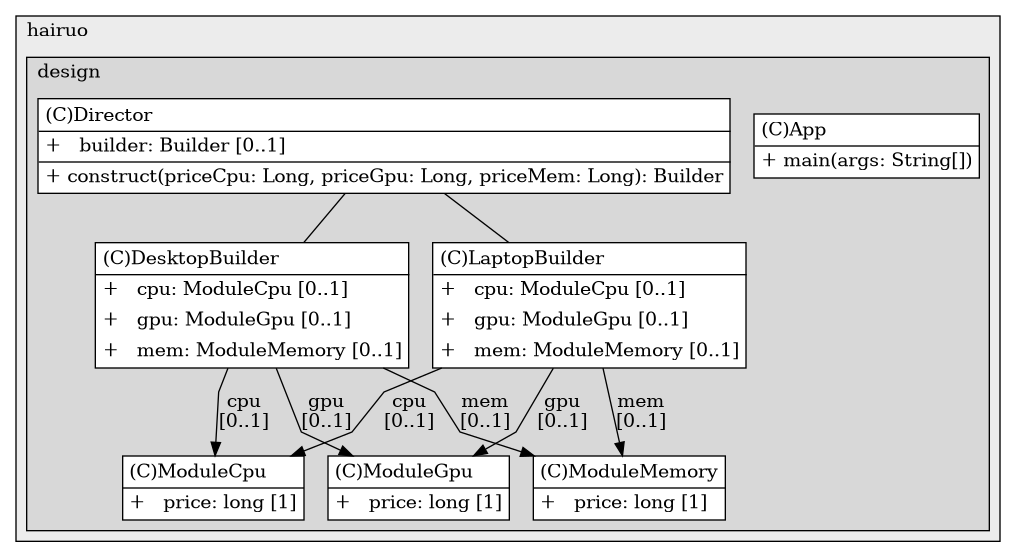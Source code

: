 @startuml

/' diagram meta data start
config=StructureConfiguration;
{
  "projectClassification": {
    "searchMode": "OpenProject", // OpenProject, AllProjects
    "includedProjects": "",
    "pathEndKeywords": "*.impl",
    "isClientPath": "",
    "isClientName": "",
    "isTestPath": "",
    "isTestName": "",
    "isMappingPath": "",
    "isMappingName": "",
    "isDataAccessPath": "",
    "isDataAccessName": "",
    "isDataStructurePath": "",
    "isDataStructureName": "",
    "isInterfaceStructuresPath": "",
    "isInterfaceStructuresName": "",
    "isEntryPointPath": "",
    "isEntryPointName": "",
    "treatFinalFieldsAsMandatory": false
  },
  "graphRestriction": {
    "classPackageExcludeFilter": "",
    "classPackageIncludeFilter": "",
    "classNameExcludeFilter": "",
    "classNameIncludeFilter": "",
    "methodNameExcludeFilter": "",
    "methodNameIncludeFilter": "",
    "removeByInheritance": "", // inheritance/annotation based filtering is done in a second step
    "removeByAnnotation": "",
    "removeByClassPackage": "", // cleanup the graph after inheritance/annotation based filtering is done
    "removeByClassName": "",
    "cutMappings": false,
    "cutEnum": true,
    "cutTests": true,
    "cutClient": true,
    "cutDataAccess": true,
    "cutInterfaceStructures": true,
    "cutDataStructures": true,
    "cutGetterAndSetter": true,
    "cutConstructors": true
  },
  "graphTraversal": {
    "forwardDepth": 3,
    "backwardDepth": 3,
    "classPackageExcludeFilter": "",
    "classPackageIncludeFilter": "",
    "classNameExcludeFilter": "",
    "classNameIncludeFilter": "",
    "methodNameExcludeFilter": "",
    "methodNameIncludeFilter": "",
    "hideMappings": false,
    "hideDataStructures": false,
    "hidePrivateMethods": true,
    "hideInterfaceCalls": true, // indirection: implementation -> interface (is hidden) -> implementation
    "onlyShowApplicationEntryPoints": false, // root node is included
    "useMethodCallsForStructureDiagram": "ForwardOnly" // ForwardOnly, BothDirections, No
  },
  "details": {
    "aggregation": "GroupByClass", // ByClass, GroupByClass, None
    "showClassGenericTypes": true,
    "showMethods": true,
    "showMethodParameterNames": true,
    "showMethodParameterTypes": true,
    "showMethodReturnType": true,
    "showPackageLevels": 2,
    "showDetailedClassStructure": true
  },
  "rootClass": "com.hairuo.design.patterns.type.create.biuilder.App",
  "extensionCallbackMethod": "" // qualified.class.name#methodName - signature: public static String method(String)
}
diagram meta data end '/



digraph g {
    rankdir="TB"
    splines=polyline
    

'nodes 
subgraph cluster_1224712708 { 
   	label=hairuo
	labeljust=l
	fillcolor="#ececec"
	style=filled
   
   subgraph cluster_1447193104 { 
   	label=design
	labeljust=l
	fillcolor="#d8d8d8"
	style=filled
   
   App1618825086[
	label=<<TABLE BORDER="1" CELLBORDER="0" CELLPADDING="4" CELLSPACING="0">
<TR><TD ALIGN="LEFT" >(C)App</TD></TR>
<HR/>
<TR><TD ALIGN="LEFT" >+ main(args: String[])</TD></TR>
</TABLE>>
	style=filled
	margin=0
	shape=plaintext
	fillcolor="#FFFFFF"
];

DesktopBuilder1618825086[
	label=<<TABLE BORDER="1" CELLBORDER="0" CELLPADDING="4" CELLSPACING="0">
<TR><TD ALIGN="LEFT" >(C)DesktopBuilder</TD></TR>
<HR/>
<TR><TD ALIGN="LEFT" >+   cpu: ModuleCpu [0..1]</TD></TR>
<TR><TD ALIGN="LEFT" >+   gpu: ModuleGpu [0..1]</TD></TR>
<TR><TD ALIGN="LEFT" >+   mem: ModuleMemory [0..1]</TD></TR>
</TABLE>>
	style=filled
	margin=0
	shape=plaintext
	fillcolor="#FFFFFF"
];

Director1618825086[
	label=<<TABLE BORDER="1" CELLBORDER="0" CELLPADDING="4" CELLSPACING="0">
<TR><TD ALIGN="LEFT" >(C)Director</TD></TR>
<HR/>
<TR><TD ALIGN="LEFT" >+   builder: Builder [0..1]</TD></TR>
<HR/>
<TR><TD ALIGN="LEFT" >+ construct(priceCpu: Long, priceGpu: Long, priceMem: Long): Builder</TD></TR>
</TABLE>>
	style=filled
	margin=0
	shape=plaintext
	fillcolor="#FFFFFF"
];

LaptopBuilder1618825086[
	label=<<TABLE BORDER="1" CELLBORDER="0" CELLPADDING="4" CELLSPACING="0">
<TR><TD ALIGN="LEFT" >(C)LaptopBuilder</TD></TR>
<HR/>
<TR><TD ALIGN="LEFT" >+   cpu: ModuleCpu [0..1]</TD></TR>
<TR><TD ALIGN="LEFT" >+   gpu: ModuleGpu [0..1]</TD></TR>
<TR><TD ALIGN="LEFT" >+   mem: ModuleMemory [0..1]</TD></TR>
</TABLE>>
	style=filled
	margin=0
	shape=plaintext
	fillcolor="#FFFFFF"
];

ModuleCpu1618825086[
	label=<<TABLE BORDER="1" CELLBORDER="0" CELLPADDING="4" CELLSPACING="0">
<TR><TD ALIGN="LEFT" >(C)ModuleCpu</TD></TR>
<HR/>
<TR><TD ALIGN="LEFT" >+   price: long [1]</TD></TR>
</TABLE>>
	style=filled
	margin=0
	shape=plaintext
	fillcolor="#FFFFFF"
];

ModuleGpu1618825086[
	label=<<TABLE BORDER="1" CELLBORDER="0" CELLPADDING="4" CELLSPACING="0">
<TR><TD ALIGN="LEFT" >(C)ModuleGpu</TD></TR>
<HR/>
<TR><TD ALIGN="LEFT" >+   price: long [1]</TD></TR>
</TABLE>>
	style=filled
	margin=0
	shape=plaintext
	fillcolor="#FFFFFF"
];

ModuleMemory1618825086[
	label=<<TABLE BORDER="1" CELLBORDER="0" CELLPADDING="4" CELLSPACING="0">
<TR><TD ALIGN="LEFT" >(C)ModuleMemory</TD></TR>
<HR/>
<TR><TD ALIGN="LEFT" >+   price: long [1]</TD></TR>
</TABLE>>
	style=filled
	margin=0
	shape=plaintext
	fillcolor="#FFFFFF"
];
} 
} 

'edges    
DesktopBuilder1618825086 -> ModuleCpu1618825086[label="cpu
[0..1]"];
DesktopBuilder1618825086 -> ModuleGpu1618825086[label="gpu
[0..1]"];
DesktopBuilder1618825086 -> ModuleMemory1618825086[label="mem
[0..1]"];
Director1618825086 -> DesktopBuilder1618825086[arrowhead=none];
Director1618825086 -> LaptopBuilder1618825086[arrowhead=none];
LaptopBuilder1618825086 -> ModuleCpu1618825086[label="cpu
[0..1]"];
LaptopBuilder1618825086 -> ModuleGpu1618825086[label="gpu
[0..1]"];
LaptopBuilder1618825086 -> ModuleMemory1618825086[label="mem
[0..1]"];
    
}
@enduml